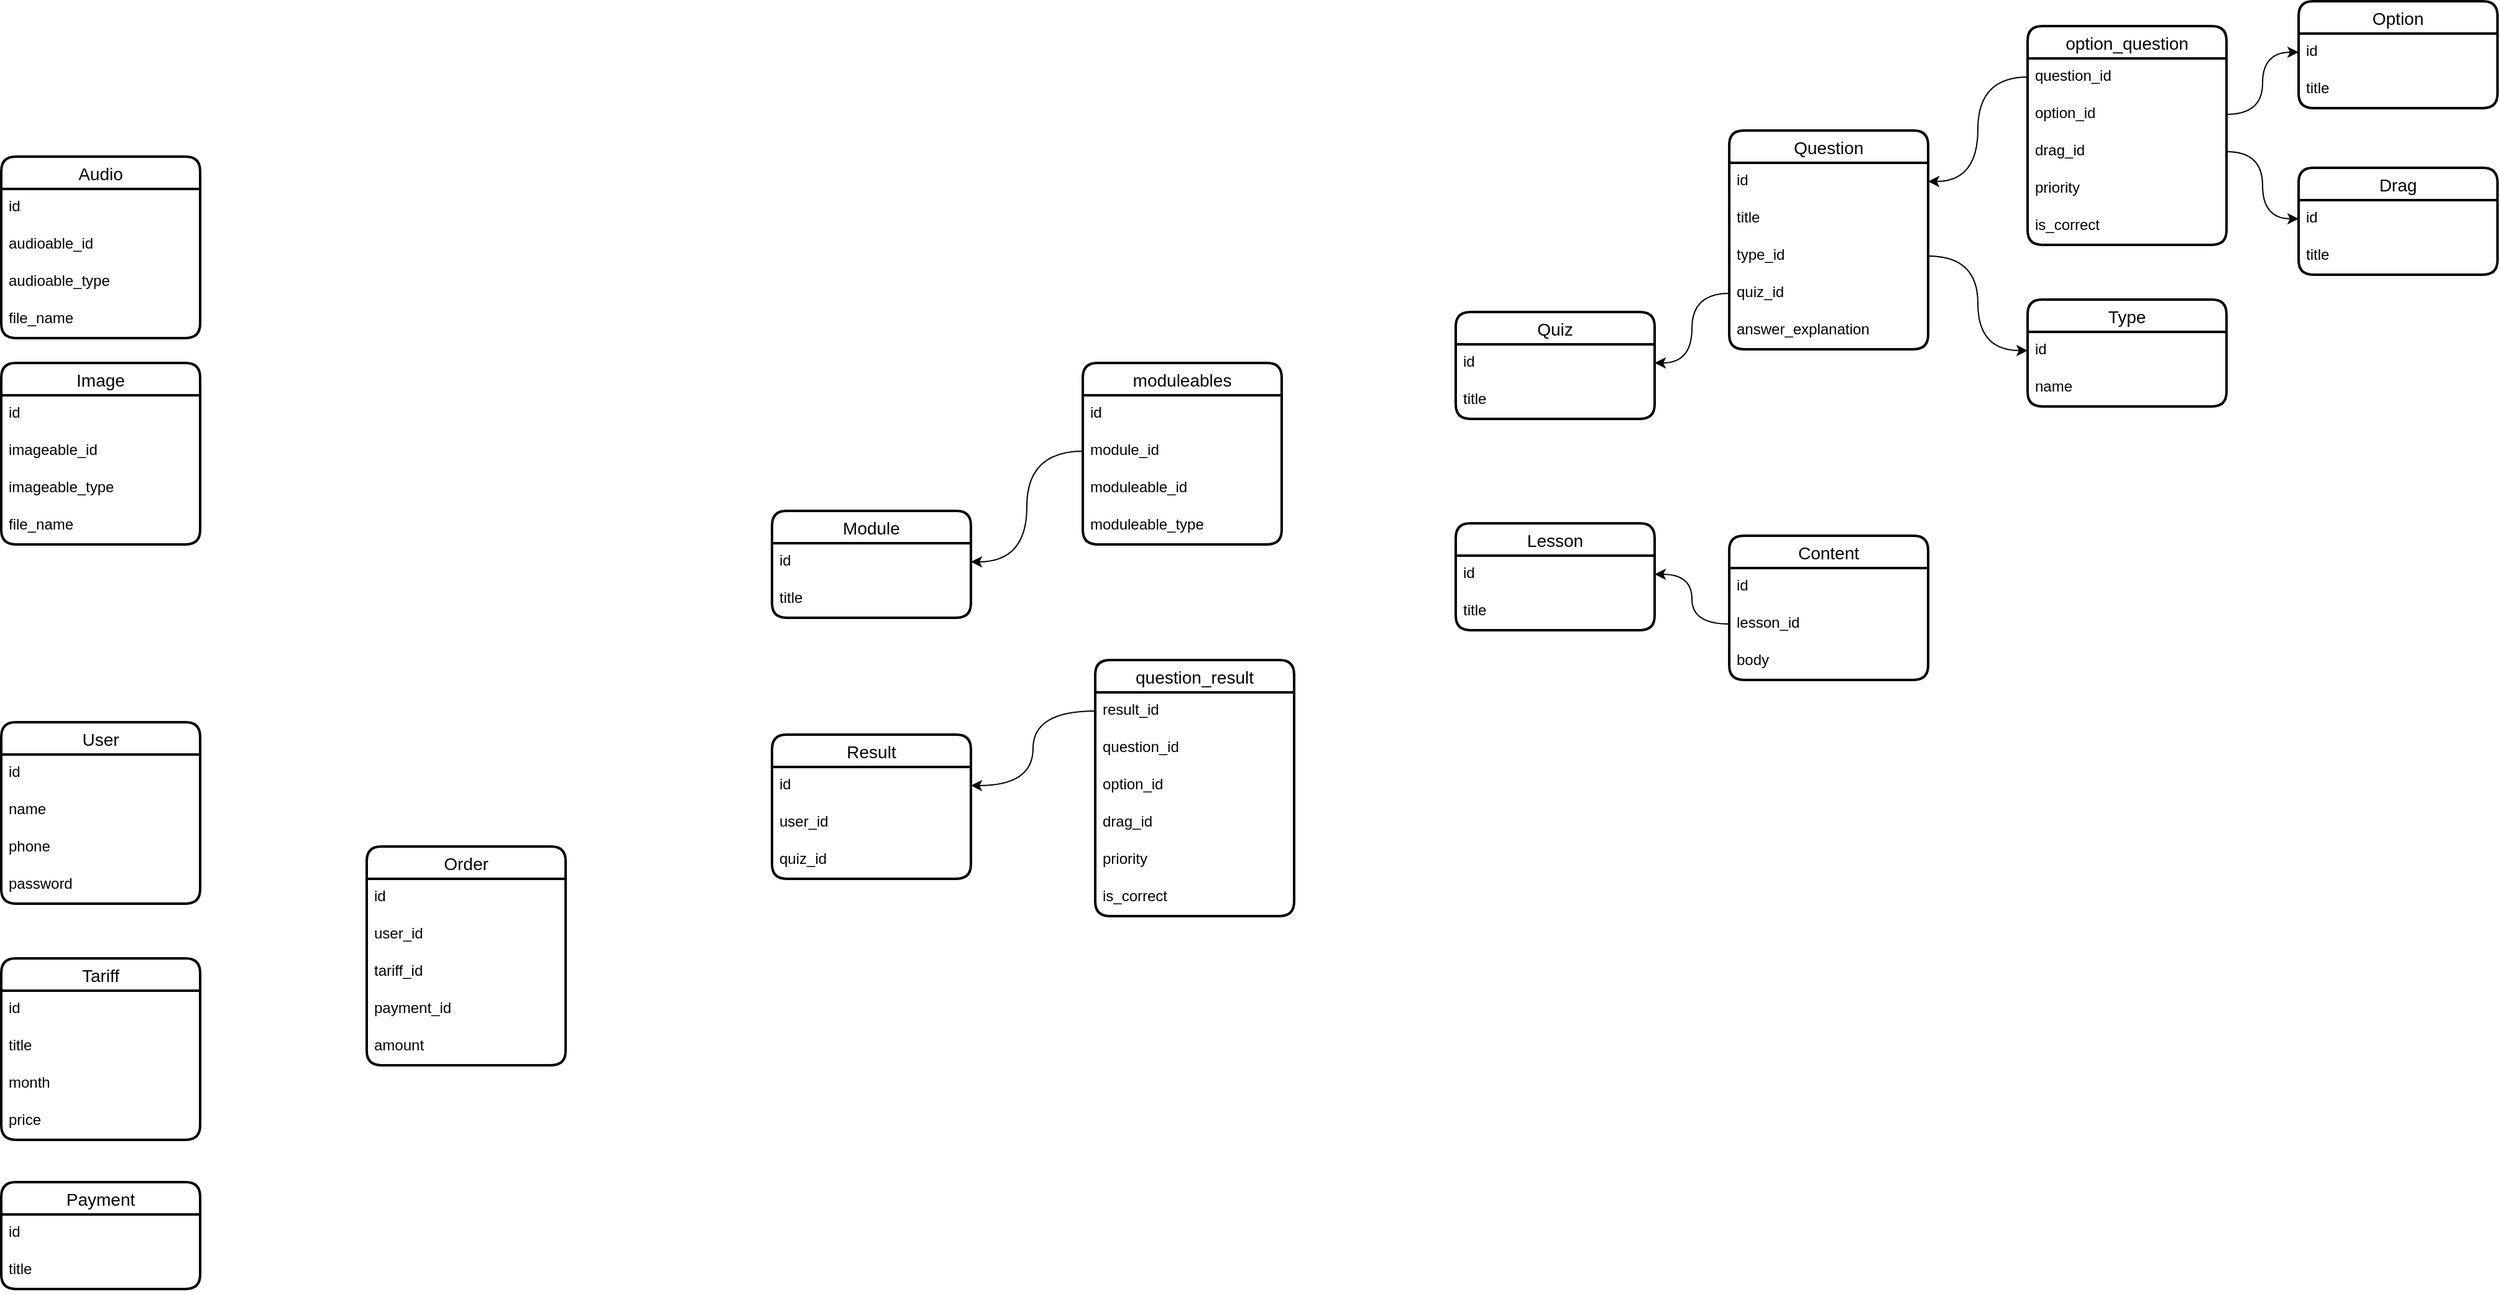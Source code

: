 <mxfile version="22.0.4" type="github">
  <diagram name="Страница — 1" id="l952tXTDJv2I5u81VP_P">
    <mxGraphModel dx="1687" dy="882" grid="1" gridSize="10" guides="1" tooltips="1" connect="1" arrows="1" fold="1" page="1" pageScale="1" pageWidth="827" pageHeight="1169" math="0" shadow="0">
      <root>
        <mxCell id="0" />
        <mxCell id="1" parent="0" />
        <mxCell id="5lU2MvCnA9rc4x8VBAlA-1" value="User" style="swimlane;fontStyle=0;childLayout=stackLayout;horizontal=1;startSize=26;horizontalStack=0;resizeParent=1;resizeParentMax=0;resizeLast=0;collapsible=1;marginBottom=0;align=center;fontSize=14;strokeWidth=2;rounded=1;shadow=0;glass=0;swimlaneLine=1;" parent="1" vertex="1">
          <mxGeometry x="120" y="620" width="160" height="146" as="geometry" />
        </mxCell>
        <mxCell id="5lU2MvCnA9rc4x8VBAlA-2" value="id" style="text;strokeColor=none;fillColor=none;spacingLeft=4;spacingRight=4;overflow=hidden;rotatable=0;points=[[0,0.5],[1,0.5]];portConstraint=eastwest;fontSize=12;whiteSpace=wrap;html=1;" parent="5lU2MvCnA9rc4x8VBAlA-1" vertex="1">
          <mxGeometry y="26" width="160" height="30" as="geometry" />
        </mxCell>
        <mxCell id="5lU2MvCnA9rc4x8VBAlA-3" value="name" style="text;strokeColor=none;fillColor=none;spacingLeft=4;spacingRight=4;overflow=hidden;rotatable=0;points=[[0,0.5],[1,0.5]];portConstraint=eastwest;fontSize=12;whiteSpace=wrap;html=1;" parent="5lU2MvCnA9rc4x8VBAlA-1" vertex="1">
          <mxGeometry y="56" width="160" height="30" as="geometry" />
        </mxCell>
        <mxCell id="5lU2MvCnA9rc4x8VBAlA-4" value="phone" style="text;strokeColor=none;fillColor=none;spacingLeft=4;spacingRight=4;overflow=hidden;rotatable=0;points=[[0,0.5],[1,0.5]];portConstraint=eastwest;fontSize=12;whiteSpace=wrap;html=1;" parent="5lU2MvCnA9rc4x8VBAlA-1" vertex="1">
          <mxGeometry y="86" width="160" height="30" as="geometry" />
        </mxCell>
        <mxCell id="5lU2MvCnA9rc4x8VBAlA-5" value="password" style="text;strokeColor=none;fillColor=none;spacingLeft=4;spacingRight=4;overflow=hidden;rotatable=0;points=[[0,0.5],[1,0.5]];portConstraint=eastwest;fontSize=12;whiteSpace=wrap;html=1;" parent="5lU2MvCnA9rc4x8VBAlA-1" vertex="1">
          <mxGeometry y="116" width="160" height="30" as="geometry" />
        </mxCell>
        <mxCell id="5lU2MvCnA9rc4x8VBAlA-16" value="Question" style="swimlane;fontStyle=0;childLayout=stackLayout;horizontal=1;startSize=26;horizontalStack=0;resizeParent=1;resizeParentMax=0;resizeLast=0;collapsible=1;marginBottom=0;align=center;fontSize=14;strokeWidth=2;rounded=1;shadow=0;glass=0;swimlaneLine=1;" parent="1" vertex="1">
          <mxGeometry x="1510" y="144" width="160" height="176" as="geometry" />
        </mxCell>
        <mxCell id="5lU2MvCnA9rc4x8VBAlA-17" value="id" style="text;strokeColor=none;fillColor=none;spacingLeft=4;spacingRight=4;overflow=hidden;rotatable=0;points=[[0,0.5],[1,0.5]];portConstraint=eastwest;fontSize=12;whiteSpace=wrap;html=1;" parent="5lU2MvCnA9rc4x8VBAlA-16" vertex="1">
          <mxGeometry y="26" width="160" height="30" as="geometry" />
        </mxCell>
        <mxCell id="5lU2MvCnA9rc4x8VBAlA-18" value="title" style="text;strokeColor=none;fillColor=none;spacingLeft=4;spacingRight=4;overflow=hidden;rotatable=0;points=[[0,0.5],[1,0.5]];portConstraint=eastwest;fontSize=12;whiteSpace=wrap;html=1;" parent="5lU2MvCnA9rc4x8VBAlA-16" vertex="1">
          <mxGeometry y="56" width="160" height="30" as="geometry" />
        </mxCell>
        <mxCell id="5lU2MvCnA9rc4x8VBAlA-31" value="type_id" style="text;strokeColor=none;fillColor=none;spacingLeft=4;spacingRight=4;overflow=hidden;rotatable=0;points=[[0,0.5],[1,0.5]];portConstraint=eastwest;fontSize=12;whiteSpace=wrap;html=1;" parent="5lU2MvCnA9rc4x8VBAlA-16" vertex="1">
          <mxGeometry y="86" width="160" height="30" as="geometry" />
        </mxCell>
        <mxCell id="fqlwbIrNDPJbpzX7PKJO-1" value="quiz_id" style="text;strokeColor=none;fillColor=none;spacingLeft=4;spacingRight=4;overflow=hidden;rotatable=0;points=[[0,0.5],[1,0.5]];portConstraint=eastwest;fontSize=12;whiteSpace=wrap;html=1;" parent="5lU2MvCnA9rc4x8VBAlA-16" vertex="1">
          <mxGeometry y="116" width="160" height="30" as="geometry" />
        </mxCell>
        <mxCell id="rMJ0Lwt7X8XauQgZ4FZR-1" value="answer_explanation" style="text;strokeColor=none;fillColor=none;spacingLeft=4;spacingRight=4;overflow=hidden;rotatable=0;points=[[0,0.5],[1,0.5]];portConstraint=eastwest;fontSize=12;whiteSpace=wrap;html=1;" vertex="1" parent="5lU2MvCnA9rc4x8VBAlA-16">
          <mxGeometry y="146" width="160" height="30" as="geometry" />
        </mxCell>
        <mxCell id="5lU2MvCnA9rc4x8VBAlA-22" value="Option" style="swimlane;fontStyle=0;childLayout=stackLayout;horizontal=1;startSize=26;horizontalStack=0;resizeParent=1;resizeParentMax=0;resizeLast=0;collapsible=1;marginBottom=0;align=center;fontSize=14;strokeWidth=2;rounded=1;shadow=0;glass=0;swimlaneLine=1;" parent="1" vertex="1">
          <mxGeometry x="1968" y="40" width="160" height="86" as="geometry" />
        </mxCell>
        <mxCell id="5lU2MvCnA9rc4x8VBAlA-23" value="id" style="text;strokeColor=none;fillColor=none;spacingLeft=4;spacingRight=4;overflow=hidden;rotatable=0;points=[[0,0.5],[1,0.5]];portConstraint=eastwest;fontSize=12;whiteSpace=wrap;html=1;" parent="5lU2MvCnA9rc4x8VBAlA-22" vertex="1">
          <mxGeometry y="26" width="160" height="30" as="geometry" />
        </mxCell>
        <mxCell id="5lU2MvCnA9rc4x8VBAlA-24" value="title" style="text;strokeColor=none;fillColor=none;spacingLeft=4;spacingRight=4;overflow=hidden;rotatable=0;points=[[0,0.5],[1,0.5]];portConstraint=eastwest;fontSize=12;whiteSpace=wrap;html=1;" parent="5lU2MvCnA9rc4x8VBAlA-22" vertex="1">
          <mxGeometry y="56" width="160" height="30" as="geometry" />
        </mxCell>
        <mxCell id="5lU2MvCnA9rc4x8VBAlA-25" value="option_question" style="swimlane;fontStyle=0;childLayout=stackLayout;horizontal=1;startSize=26;horizontalStack=0;resizeParent=1;resizeParentMax=0;resizeLast=0;collapsible=1;marginBottom=0;align=center;fontSize=14;strokeWidth=2;rounded=1;shadow=0;glass=0;swimlaneLine=1;" parent="1" vertex="1">
          <mxGeometry x="1750" y="60" width="160" height="176" as="geometry" />
        </mxCell>
        <mxCell id="5lU2MvCnA9rc4x8VBAlA-26" value="question_id" style="text;strokeColor=none;fillColor=none;spacingLeft=4;spacingRight=4;overflow=hidden;rotatable=0;points=[[0,0.5],[1,0.5]];portConstraint=eastwest;fontSize=12;whiteSpace=wrap;html=1;" parent="5lU2MvCnA9rc4x8VBAlA-25" vertex="1">
          <mxGeometry y="26" width="160" height="30" as="geometry" />
        </mxCell>
        <mxCell id="5lU2MvCnA9rc4x8VBAlA-27" value="option_id" style="text;strokeColor=none;fillColor=none;spacingLeft=4;spacingRight=4;overflow=hidden;rotatable=0;points=[[0,0.5],[1,0.5]];portConstraint=eastwest;fontSize=12;whiteSpace=wrap;html=1;" parent="5lU2MvCnA9rc4x8VBAlA-25" vertex="1">
          <mxGeometry y="56" width="160" height="30" as="geometry" />
        </mxCell>
        <mxCell id="5lU2MvCnA9rc4x8VBAlA-38" value="drag_id" style="text;strokeColor=none;fillColor=none;spacingLeft=4;spacingRight=4;overflow=hidden;rotatable=0;points=[[0,0.5],[1,0.5]];portConstraint=eastwest;fontSize=12;whiteSpace=wrap;html=1;" parent="5lU2MvCnA9rc4x8VBAlA-25" vertex="1">
          <mxGeometry y="86" width="160" height="30" as="geometry" />
        </mxCell>
        <mxCell id="5lU2MvCnA9rc4x8VBAlA-37" value="priority" style="text;strokeColor=none;fillColor=none;spacingLeft=4;spacingRight=4;overflow=hidden;rotatable=0;points=[[0,0.5],[1,0.5]];portConstraint=eastwest;fontSize=12;whiteSpace=wrap;html=1;" parent="5lU2MvCnA9rc4x8VBAlA-25" vertex="1">
          <mxGeometry y="116" width="160" height="30" as="geometry" />
        </mxCell>
        <mxCell id="5lU2MvCnA9rc4x8VBAlA-28" value="is_correct" style="text;strokeColor=none;fillColor=none;spacingLeft=4;spacingRight=4;overflow=hidden;rotatable=0;points=[[0,0.5],[1,0.5]];portConstraint=eastwest;fontSize=12;whiteSpace=wrap;html=1;" parent="5lU2MvCnA9rc4x8VBAlA-25" vertex="1">
          <mxGeometry y="146" width="160" height="30" as="geometry" />
        </mxCell>
        <mxCell id="5lU2MvCnA9rc4x8VBAlA-29" style="edgeStyle=orthogonalEdgeStyle;rounded=0;orthogonalLoop=1;jettySize=auto;html=1;entryX=1;entryY=0.5;entryDx=0;entryDy=0;curved=1;" parent="1" source="5lU2MvCnA9rc4x8VBAlA-26" target="5lU2MvCnA9rc4x8VBAlA-17" edge="1">
          <mxGeometry relative="1" as="geometry" />
        </mxCell>
        <mxCell id="5lU2MvCnA9rc4x8VBAlA-30" style="edgeStyle=orthogonalEdgeStyle;rounded=0;orthogonalLoop=1;jettySize=auto;html=1;entryX=0;entryY=0.5;entryDx=0;entryDy=0;curved=1;" parent="1" source="5lU2MvCnA9rc4x8VBAlA-27" target="5lU2MvCnA9rc4x8VBAlA-23" edge="1">
          <mxGeometry relative="1" as="geometry" />
        </mxCell>
        <mxCell id="5lU2MvCnA9rc4x8VBAlA-32" value="Type" style="swimlane;fontStyle=0;childLayout=stackLayout;horizontal=1;startSize=26;horizontalStack=0;resizeParent=1;resizeParentMax=0;resizeLast=0;collapsible=1;marginBottom=0;align=center;fontSize=14;strokeWidth=2;rounded=1;shadow=0;glass=0;swimlaneLine=1;" parent="1" vertex="1">
          <mxGeometry x="1750" y="280" width="160" height="86" as="geometry" />
        </mxCell>
        <mxCell id="5lU2MvCnA9rc4x8VBAlA-33" value="id" style="text;strokeColor=none;fillColor=none;spacingLeft=4;spacingRight=4;overflow=hidden;rotatable=0;points=[[0,0.5],[1,0.5]];portConstraint=eastwest;fontSize=12;whiteSpace=wrap;html=1;" parent="5lU2MvCnA9rc4x8VBAlA-32" vertex="1">
          <mxGeometry y="26" width="160" height="30" as="geometry" />
        </mxCell>
        <mxCell id="5lU2MvCnA9rc4x8VBAlA-34" value="name" style="text;strokeColor=none;fillColor=none;spacingLeft=4;spacingRight=4;overflow=hidden;rotatable=0;points=[[0,0.5],[1,0.5]];portConstraint=eastwest;fontSize=12;whiteSpace=wrap;html=1;" parent="5lU2MvCnA9rc4x8VBAlA-32" vertex="1">
          <mxGeometry y="56" width="160" height="30" as="geometry" />
        </mxCell>
        <mxCell id="5lU2MvCnA9rc4x8VBAlA-39" value="Quiz" style="swimlane;fontStyle=0;childLayout=stackLayout;horizontal=1;startSize=26;horizontalStack=0;resizeParent=1;resizeParentMax=0;resizeLast=0;collapsible=1;marginBottom=0;align=center;fontSize=14;strokeWidth=2;rounded=1;shadow=0;glass=0;swimlaneLine=1;" parent="1" vertex="1">
          <mxGeometry x="1290" y="290" width="160" height="86" as="geometry" />
        </mxCell>
        <mxCell id="5lU2MvCnA9rc4x8VBAlA-40" value="id" style="text;strokeColor=none;fillColor=none;spacingLeft=4;spacingRight=4;overflow=hidden;rotatable=0;points=[[0,0.5],[1,0.5]];portConstraint=eastwest;fontSize=12;whiteSpace=wrap;html=1;" parent="5lU2MvCnA9rc4x8VBAlA-39" vertex="1">
          <mxGeometry y="26" width="160" height="30" as="geometry" />
        </mxCell>
        <mxCell id="5lU2MvCnA9rc4x8VBAlA-41" value="title" style="text;strokeColor=none;fillColor=none;spacingLeft=4;spacingRight=4;overflow=hidden;rotatable=0;points=[[0,0.5],[1,0.5]];portConstraint=eastwest;fontSize=12;whiteSpace=wrap;html=1;" parent="5lU2MvCnA9rc4x8VBAlA-39" vertex="1">
          <mxGeometry y="56" width="160" height="30" as="geometry" />
        </mxCell>
        <mxCell id="5lU2MvCnA9rc4x8VBAlA-48" value="Drag" style="swimlane;fontStyle=0;childLayout=stackLayout;horizontal=1;startSize=26;horizontalStack=0;resizeParent=1;resizeParentMax=0;resizeLast=0;collapsible=1;marginBottom=0;align=center;fontSize=14;strokeWidth=2;rounded=1;shadow=0;glass=0;swimlaneLine=1;" parent="1" vertex="1">
          <mxGeometry x="1968" y="174" width="160" height="86" as="geometry" />
        </mxCell>
        <mxCell id="5lU2MvCnA9rc4x8VBAlA-49" value="id" style="text;strokeColor=none;fillColor=none;spacingLeft=4;spacingRight=4;overflow=hidden;rotatable=0;points=[[0,0.5],[1,0.5]];portConstraint=eastwest;fontSize=12;whiteSpace=wrap;html=1;" parent="5lU2MvCnA9rc4x8VBAlA-48" vertex="1">
          <mxGeometry y="26" width="160" height="30" as="geometry" />
        </mxCell>
        <mxCell id="5lU2MvCnA9rc4x8VBAlA-50" value="title" style="text;strokeColor=none;fillColor=none;spacingLeft=4;spacingRight=4;overflow=hidden;rotatable=0;points=[[0,0.5],[1,0.5]];portConstraint=eastwest;fontSize=12;whiteSpace=wrap;html=1;" parent="5lU2MvCnA9rc4x8VBAlA-48" vertex="1">
          <mxGeometry y="56" width="160" height="30" as="geometry" />
        </mxCell>
        <mxCell id="5lU2MvCnA9rc4x8VBAlA-52" style="edgeStyle=orthogonalEdgeStyle;rounded=0;orthogonalLoop=1;jettySize=auto;html=1;entryX=0;entryY=0.5;entryDx=0;entryDy=0;curved=1;" parent="1" source="5lU2MvCnA9rc4x8VBAlA-38" target="5lU2MvCnA9rc4x8VBAlA-49" edge="1">
          <mxGeometry relative="1" as="geometry" />
        </mxCell>
        <mxCell id="5lU2MvCnA9rc4x8VBAlA-53" value="Audio" style="swimlane;fontStyle=0;childLayout=stackLayout;horizontal=1;startSize=26;horizontalStack=0;resizeParent=1;resizeParentMax=0;resizeLast=0;collapsible=1;marginBottom=0;align=center;fontSize=14;strokeWidth=2;rounded=1;shadow=0;glass=0;swimlaneLine=1;" parent="1" vertex="1">
          <mxGeometry x="120" y="165" width="160" height="146" as="geometry" />
        </mxCell>
        <mxCell id="5lU2MvCnA9rc4x8VBAlA-54" value="id" style="text;strokeColor=none;fillColor=none;spacingLeft=4;spacingRight=4;overflow=hidden;rotatable=0;points=[[0,0.5],[1,0.5]];portConstraint=eastwest;fontSize=12;whiteSpace=wrap;html=1;" parent="5lU2MvCnA9rc4x8VBAlA-53" vertex="1">
          <mxGeometry y="26" width="160" height="30" as="geometry" />
        </mxCell>
        <mxCell id="5lU2MvCnA9rc4x8VBAlA-55" value="audioable_id" style="text;strokeColor=none;fillColor=none;spacingLeft=4;spacingRight=4;overflow=hidden;rotatable=0;points=[[0,0.5],[1,0.5]];portConstraint=eastwest;fontSize=12;whiteSpace=wrap;html=1;" parent="5lU2MvCnA9rc4x8VBAlA-53" vertex="1">
          <mxGeometry y="56" width="160" height="30" as="geometry" />
        </mxCell>
        <mxCell id="5lU2MvCnA9rc4x8VBAlA-56" value="audioable_type" style="text;strokeColor=none;fillColor=none;spacingLeft=4;spacingRight=4;overflow=hidden;rotatable=0;points=[[0,0.5],[1,0.5]];portConstraint=eastwest;fontSize=12;whiteSpace=wrap;html=1;" parent="5lU2MvCnA9rc4x8VBAlA-53" vertex="1">
          <mxGeometry y="86" width="160" height="30" as="geometry" />
        </mxCell>
        <mxCell id="5lU2MvCnA9rc4x8VBAlA-57" value="file_name" style="text;strokeColor=none;fillColor=none;spacingLeft=4;spacingRight=4;overflow=hidden;rotatable=0;points=[[0,0.5],[1,0.5]];portConstraint=eastwest;fontSize=12;whiteSpace=wrap;html=1;" parent="5lU2MvCnA9rc4x8VBAlA-53" vertex="1">
          <mxGeometry y="116" width="160" height="30" as="geometry" />
        </mxCell>
        <mxCell id="cyeEAOcGzKLk-wOIlBgN-1" value="Image" style="swimlane;fontStyle=0;childLayout=stackLayout;horizontal=1;startSize=26;horizontalStack=0;resizeParent=1;resizeParentMax=0;resizeLast=0;collapsible=1;marginBottom=0;align=center;fontSize=14;strokeWidth=2;rounded=1;shadow=0;glass=0;swimlaneLine=1;" parent="1" vertex="1">
          <mxGeometry x="120" y="331" width="160" height="146" as="geometry" />
        </mxCell>
        <mxCell id="cyeEAOcGzKLk-wOIlBgN-2" value="id" style="text;strokeColor=none;fillColor=none;spacingLeft=4;spacingRight=4;overflow=hidden;rotatable=0;points=[[0,0.5],[1,0.5]];portConstraint=eastwest;fontSize=12;whiteSpace=wrap;html=1;" parent="cyeEAOcGzKLk-wOIlBgN-1" vertex="1">
          <mxGeometry y="26" width="160" height="30" as="geometry" />
        </mxCell>
        <mxCell id="cyeEAOcGzKLk-wOIlBgN-3" value="imageable_id" style="text;strokeColor=none;fillColor=none;spacingLeft=4;spacingRight=4;overflow=hidden;rotatable=0;points=[[0,0.5],[1,0.5]];portConstraint=eastwest;fontSize=12;whiteSpace=wrap;html=1;" parent="cyeEAOcGzKLk-wOIlBgN-1" vertex="1">
          <mxGeometry y="56" width="160" height="30" as="geometry" />
        </mxCell>
        <mxCell id="cyeEAOcGzKLk-wOIlBgN-4" value="imageable_type" style="text;strokeColor=none;fillColor=none;spacingLeft=4;spacingRight=4;overflow=hidden;rotatable=0;points=[[0,0.5],[1,0.5]];portConstraint=eastwest;fontSize=12;whiteSpace=wrap;html=1;" parent="cyeEAOcGzKLk-wOIlBgN-1" vertex="1">
          <mxGeometry y="86" width="160" height="30" as="geometry" />
        </mxCell>
        <mxCell id="cyeEAOcGzKLk-wOIlBgN-5" value="file_name" style="text;strokeColor=none;fillColor=none;spacingLeft=4;spacingRight=4;overflow=hidden;rotatable=0;points=[[0,0.5],[1,0.5]];portConstraint=eastwest;fontSize=12;whiteSpace=wrap;html=1;" parent="cyeEAOcGzKLk-wOIlBgN-1" vertex="1">
          <mxGeometry y="116" width="160" height="30" as="geometry" />
        </mxCell>
        <mxCell id="cyeEAOcGzKLk-wOIlBgN-6" value="Module" style="swimlane;fontStyle=0;childLayout=stackLayout;horizontal=1;startSize=26;horizontalStack=0;resizeParent=1;resizeParentMax=0;resizeLast=0;collapsible=1;marginBottom=0;align=center;fontSize=14;strokeWidth=2;rounded=1;shadow=0;glass=0;swimlaneLine=1;" parent="1" vertex="1">
          <mxGeometry x="740" y="450" width="160" height="86" as="geometry" />
        </mxCell>
        <mxCell id="cyeEAOcGzKLk-wOIlBgN-7" value="id" style="text;strokeColor=none;fillColor=none;spacingLeft=4;spacingRight=4;overflow=hidden;rotatable=0;points=[[0,0.5],[1,0.5]];portConstraint=eastwest;fontSize=12;whiteSpace=wrap;html=1;" parent="cyeEAOcGzKLk-wOIlBgN-6" vertex="1">
          <mxGeometry y="26" width="160" height="30" as="geometry" />
        </mxCell>
        <mxCell id="cyeEAOcGzKLk-wOIlBgN-8" value="title" style="text;strokeColor=none;fillColor=none;spacingLeft=4;spacingRight=4;overflow=hidden;rotatable=0;points=[[0,0.5],[1,0.5]];portConstraint=eastwest;fontSize=12;whiteSpace=wrap;html=1;" parent="cyeEAOcGzKLk-wOIlBgN-6" vertex="1">
          <mxGeometry y="56" width="160" height="30" as="geometry" />
        </mxCell>
        <mxCell id="cyeEAOcGzKLk-wOIlBgN-17" value="Lesson" style="swimlane;fontStyle=0;childLayout=stackLayout;horizontal=1;startSize=26;horizontalStack=0;resizeParent=1;resizeParentMax=0;resizeLast=0;collapsible=1;marginBottom=0;align=center;fontSize=14;strokeWidth=2;rounded=1;shadow=0;glass=0;swimlaneLine=1;" parent="1" vertex="1">
          <mxGeometry x="1290" y="460" width="160" height="86" as="geometry" />
        </mxCell>
        <mxCell id="cyeEAOcGzKLk-wOIlBgN-18" value="id" style="text;strokeColor=none;fillColor=none;spacingLeft=4;spacingRight=4;overflow=hidden;rotatable=0;points=[[0,0.5],[1,0.5]];portConstraint=eastwest;fontSize=12;whiteSpace=wrap;html=1;" parent="cyeEAOcGzKLk-wOIlBgN-17" vertex="1">
          <mxGeometry y="26" width="160" height="30" as="geometry" />
        </mxCell>
        <mxCell id="cyeEAOcGzKLk-wOIlBgN-20" value="title" style="text;strokeColor=none;fillColor=none;spacingLeft=4;spacingRight=4;overflow=hidden;rotatable=0;points=[[0,0.5],[1,0.5]];portConstraint=eastwest;fontSize=12;whiteSpace=wrap;html=1;" parent="cyeEAOcGzKLk-wOIlBgN-17" vertex="1">
          <mxGeometry y="56" width="160" height="30" as="geometry" />
        </mxCell>
        <mxCell id="cyeEAOcGzKLk-wOIlBgN-22" value="moduleables" style="swimlane;fontStyle=0;childLayout=stackLayout;horizontal=1;startSize=26;horizontalStack=0;resizeParent=1;resizeParentMax=0;resizeLast=0;collapsible=1;marginBottom=0;align=center;fontSize=14;strokeWidth=2;rounded=1;shadow=0;glass=0;swimlaneLine=1;" parent="1" vertex="1">
          <mxGeometry x="990" y="331" width="160" height="146" as="geometry" />
        </mxCell>
        <mxCell id="cyeEAOcGzKLk-wOIlBgN-23" value="id" style="text;strokeColor=none;fillColor=none;spacingLeft=4;spacingRight=4;overflow=hidden;rotatable=0;points=[[0,0.5],[1,0.5]];portConstraint=eastwest;fontSize=12;whiteSpace=wrap;html=1;" parent="cyeEAOcGzKLk-wOIlBgN-22" vertex="1">
          <mxGeometry y="26" width="160" height="30" as="geometry" />
        </mxCell>
        <mxCell id="cyeEAOcGzKLk-wOIlBgN-24" value="module_id" style="text;strokeColor=none;fillColor=none;spacingLeft=4;spacingRight=4;overflow=hidden;rotatable=0;points=[[0,0.5],[1,0.5]];portConstraint=eastwest;fontSize=12;whiteSpace=wrap;html=1;" parent="cyeEAOcGzKLk-wOIlBgN-22" vertex="1">
          <mxGeometry y="56" width="160" height="30" as="geometry" />
        </mxCell>
        <mxCell id="cyeEAOcGzKLk-wOIlBgN-25" value="moduleable_id" style="text;strokeColor=none;fillColor=none;spacingLeft=4;spacingRight=4;overflow=hidden;rotatable=0;points=[[0,0.5],[1,0.5]];portConstraint=eastwest;fontSize=12;whiteSpace=wrap;html=1;" parent="cyeEAOcGzKLk-wOIlBgN-22" vertex="1">
          <mxGeometry y="86" width="160" height="30" as="geometry" />
        </mxCell>
        <mxCell id="cyeEAOcGzKLk-wOIlBgN-26" value="moduleable_type" style="text;strokeColor=none;fillColor=none;spacingLeft=4;spacingRight=4;overflow=hidden;rotatable=0;points=[[0,0.5],[1,0.5]];portConstraint=eastwest;fontSize=12;whiteSpace=wrap;html=1;" parent="cyeEAOcGzKLk-wOIlBgN-22" vertex="1">
          <mxGeometry y="116" width="160" height="30" as="geometry" />
        </mxCell>
        <mxCell id="cyeEAOcGzKLk-wOIlBgN-27" style="edgeStyle=orthogonalEdgeStyle;rounded=0;orthogonalLoop=1;jettySize=auto;html=1;entryX=1;entryY=0.5;entryDx=0;entryDy=0;curved=1;" parent="1" source="cyeEAOcGzKLk-wOIlBgN-24" target="cyeEAOcGzKLk-wOIlBgN-7" edge="1">
          <mxGeometry relative="1" as="geometry" />
        </mxCell>
        <mxCell id="cyeEAOcGzKLk-wOIlBgN-28" value="Content" style="swimlane;fontStyle=0;childLayout=stackLayout;horizontal=1;startSize=26;horizontalStack=0;resizeParent=1;resizeParentMax=0;resizeLast=0;collapsible=1;marginBottom=0;align=center;fontSize=14;strokeWidth=2;rounded=1;shadow=0;glass=0;swimlaneLine=1;" parent="1" vertex="1">
          <mxGeometry x="1510" y="470" width="160" height="116" as="geometry" />
        </mxCell>
        <mxCell id="cyeEAOcGzKLk-wOIlBgN-29" value="id" style="text;strokeColor=none;fillColor=none;spacingLeft=4;spacingRight=4;overflow=hidden;rotatable=0;points=[[0,0.5],[1,0.5]];portConstraint=eastwest;fontSize=12;whiteSpace=wrap;html=1;" parent="cyeEAOcGzKLk-wOIlBgN-28" vertex="1">
          <mxGeometry y="26" width="160" height="30" as="geometry" />
        </mxCell>
        <mxCell id="cyeEAOcGzKLk-wOIlBgN-30" value="lesson_id" style="text;strokeColor=none;fillColor=none;spacingLeft=4;spacingRight=4;overflow=hidden;rotatable=0;points=[[0,0.5],[1,0.5]];portConstraint=eastwest;fontSize=12;whiteSpace=wrap;html=1;" parent="cyeEAOcGzKLk-wOIlBgN-28" vertex="1">
          <mxGeometry y="56" width="160" height="30" as="geometry" />
        </mxCell>
        <mxCell id="fqlwbIrNDPJbpzX7PKJO-4" value="body" style="text;strokeColor=none;fillColor=none;spacingLeft=4;spacingRight=4;overflow=hidden;rotatable=0;points=[[0,0.5],[1,0.5]];portConstraint=eastwest;fontSize=12;whiteSpace=wrap;html=1;" parent="cyeEAOcGzKLk-wOIlBgN-28" vertex="1">
          <mxGeometry y="86" width="160" height="30" as="geometry" />
        </mxCell>
        <mxCell id="cyeEAOcGzKLk-wOIlBgN-31" style="edgeStyle=orthogonalEdgeStyle;rounded=0;orthogonalLoop=1;jettySize=auto;html=1;entryX=1;entryY=0.5;entryDx=0;entryDy=0;curved=1;" parent="1" source="cyeEAOcGzKLk-wOIlBgN-30" target="cyeEAOcGzKLk-wOIlBgN-18" edge="1">
          <mxGeometry relative="1" as="geometry" />
        </mxCell>
        <mxCell id="cyeEAOcGzKLk-wOIlBgN-32" value="Result" style="swimlane;fontStyle=0;childLayout=stackLayout;horizontal=1;startSize=26;horizontalStack=0;resizeParent=1;resizeParentMax=0;resizeLast=0;collapsible=1;marginBottom=0;align=center;fontSize=14;strokeWidth=2;rounded=1;shadow=0;glass=0;swimlaneLine=1;" parent="1" vertex="1">
          <mxGeometry x="740" y="630" width="160" height="116" as="geometry" />
        </mxCell>
        <mxCell id="cyeEAOcGzKLk-wOIlBgN-33" value="id" style="text;strokeColor=none;fillColor=none;spacingLeft=4;spacingRight=4;overflow=hidden;rotatable=0;points=[[0,0.5],[1,0.5]];portConstraint=eastwest;fontSize=12;whiteSpace=wrap;html=1;" parent="cyeEAOcGzKLk-wOIlBgN-32" vertex="1">
          <mxGeometry y="26" width="160" height="30" as="geometry" />
        </mxCell>
        <mxCell id="cyeEAOcGzKLk-wOIlBgN-34" value="user_id" style="text;strokeColor=none;fillColor=none;spacingLeft=4;spacingRight=4;overflow=hidden;rotatable=0;points=[[0,0.5],[1,0.5]];portConstraint=eastwest;fontSize=12;whiteSpace=wrap;html=1;" parent="cyeEAOcGzKLk-wOIlBgN-32" vertex="1">
          <mxGeometry y="56" width="160" height="30" as="geometry" />
        </mxCell>
        <mxCell id="cyeEAOcGzKLk-wOIlBgN-35" value="quiz_id" style="text;strokeColor=none;fillColor=none;spacingLeft=4;spacingRight=4;overflow=hidden;rotatable=0;points=[[0,0.5],[1,0.5]];portConstraint=eastwest;fontSize=12;whiteSpace=wrap;html=1;" parent="cyeEAOcGzKLk-wOIlBgN-32" vertex="1">
          <mxGeometry y="86" width="160" height="30" as="geometry" />
        </mxCell>
        <mxCell id="cyeEAOcGzKLk-wOIlBgN-38" value="question_result" style="swimlane;fontStyle=0;childLayout=stackLayout;horizontal=1;startSize=26;horizontalStack=0;resizeParent=1;resizeParentMax=0;resizeLast=0;collapsible=1;marginBottom=0;align=center;fontSize=14;strokeWidth=2;rounded=1;shadow=0;glass=0;swimlaneLine=1;" parent="1" vertex="1">
          <mxGeometry x="1000" y="570" width="160" height="206" as="geometry" />
        </mxCell>
        <mxCell id="cyeEAOcGzKLk-wOIlBgN-40" value="result_id" style="text;strokeColor=none;fillColor=none;spacingLeft=4;spacingRight=4;overflow=hidden;rotatable=0;points=[[0,0.5],[1,0.5]];portConstraint=eastwest;fontSize=12;whiteSpace=wrap;html=1;" parent="cyeEAOcGzKLk-wOIlBgN-38" vertex="1">
          <mxGeometry y="26" width="160" height="30" as="geometry" />
        </mxCell>
        <mxCell id="cyeEAOcGzKLk-wOIlBgN-39" value="question_id" style="text;strokeColor=none;fillColor=none;spacingLeft=4;spacingRight=4;overflow=hidden;rotatable=0;points=[[0,0.5],[1,0.5]];portConstraint=eastwest;fontSize=12;whiteSpace=wrap;html=1;" parent="cyeEAOcGzKLk-wOIlBgN-38" vertex="1">
          <mxGeometry y="56" width="160" height="30" as="geometry" />
        </mxCell>
        <mxCell id="cyeEAOcGzKLk-wOIlBgN-42" value="option_id" style="text;strokeColor=none;fillColor=none;spacingLeft=4;spacingRight=4;overflow=hidden;rotatable=0;points=[[0,0.5],[1,0.5]];portConstraint=eastwest;fontSize=12;whiteSpace=wrap;html=1;" parent="cyeEAOcGzKLk-wOIlBgN-38" vertex="1">
          <mxGeometry y="86" width="160" height="30" as="geometry" />
        </mxCell>
        <mxCell id="cyeEAOcGzKLk-wOIlBgN-43" value="drag_id" style="text;strokeColor=none;fillColor=none;spacingLeft=4;spacingRight=4;overflow=hidden;rotatable=0;points=[[0,0.5],[1,0.5]];portConstraint=eastwest;fontSize=12;whiteSpace=wrap;html=1;" parent="cyeEAOcGzKLk-wOIlBgN-38" vertex="1">
          <mxGeometry y="116" width="160" height="30" as="geometry" />
        </mxCell>
        <mxCell id="cyeEAOcGzKLk-wOIlBgN-44" value="priority" style="text;strokeColor=none;fillColor=none;spacingLeft=4;spacingRight=4;overflow=hidden;rotatable=0;points=[[0,0.5],[1,0.5]];portConstraint=eastwest;fontSize=12;whiteSpace=wrap;html=1;" parent="cyeEAOcGzKLk-wOIlBgN-38" vertex="1">
          <mxGeometry y="146" width="160" height="30" as="geometry" />
        </mxCell>
        <mxCell id="cyeEAOcGzKLk-wOIlBgN-45" value="is_correct" style="text;strokeColor=none;fillColor=none;spacingLeft=4;spacingRight=4;overflow=hidden;rotatable=0;points=[[0,0.5],[1,0.5]];portConstraint=eastwest;fontSize=12;whiteSpace=wrap;html=1;" parent="cyeEAOcGzKLk-wOIlBgN-38" vertex="1">
          <mxGeometry y="176" width="160" height="30" as="geometry" />
        </mxCell>
        <mxCell id="cyeEAOcGzKLk-wOIlBgN-41" style="edgeStyle=orthogonalEdgeStyle;rounded=0;orthogonalLoop=1;jettySize=auto;html=1;entryX=1;entryY=0.5;entryDx=0;entryDy=0;curved=1;" parent="1" source="cyeEAOcGzKLk-wOIlBgN-40" target="cyeEAOcGzKLk-wOIlBgN-33" edge="1">
          <mxGeometry relative="1" as="geometry" />
        </mxCell>
        <mxCell id="cyeEAOcGzKLk-wOIlBgN-50" value="Tariff" style="swimlane;fontStyle=0;childLayout=stackLayout;horizontal=1;startSize=26;horizontalStack=0;resizeParent=1;resizeParentMax=0;resizeLast=0;collapsible=1;marginBottom=0;align=center;fontSize=14;strokeWidth=2;rounded=1;shadow=0;glass=0;swimlaneLine=1;" parent="1" vertex="1">
          <mxGeometry x="120" y="810" width="160" height="146" as="geometry" />
        </mxCell>
        <mxCell id="cyeEAOcGzKLk-wOIlBgN-51" value="id" style="text;strokeColor=none;fillColor=none;spacingLeft=4;spacingRight=4;overflow=hidden;rotatable=0;points=[[0,0.5],[1,0.5]];portConstraint=eastwest;fontSize=12;whiteSpace=wrap;html=1;" parent="cyeEAOcGzKLk-wOIlBgN-50" vertex="1">
          <mxGeometry y="26" width="160" height="30" as="geometry" />
        </mxCell>
        <mxCell id="cyeEAOcGzKLk-wOIlBgN-52" value="title" style="text;strokeColor=none;fillColor=none;spacingLeft=4;spacingRight=4;overflow=hidden;rotatable=0;points=[[0,0.5],[1,0.5]];portConstraint=eastwest;fontSize=12;whiteSpace=wrap;html=1;" parent="cyeEAOcGzKLk-wOIlBgN-50" vertex="1">
          <mxGeometry y="56" width="160" height="30" as="geometry" />
        </mxCell>
        <mxCell id="cyeEAOcGzKLk-wOIlBgN-56" value="month" style="text;strokeColor=none;fillColor=none;spacingLeft=4;spacingRight=4;overflow=hidden;rotatable=0;points=[[0,0.5],[1,0.5]];portConstraint=eastwest;fontSize=12;whiteSpace=wrap;html=1;" parent="cyeEAOcGzKLk-wOIlBgN-50" vertex="1">
          <mxGeometry y="86" width="160" height="30" as="geometry" />
        </mxCell>
        <mxCell id="cyeEAOcGzKLk-wOIlBgN-54" value="price" style="text;strokeColor=none;fillColor=none;spacingLeft=4;spacingRight=4;overflow=hidden;rotatable=0;points=[[0,0.5],[1,0.5]];portConstraint=eastwest;fontSize=12;whiteSpace=wrap;html=1;" parent="cyeEAOcGzKLk-wOIlBgN-50" vertex="1">
          <mxGeometry y="116" width="160" height="30" as="geometry" />
        </mxCell>
        <mxCell id="cyeEAOcGzKLk-wOIlBgN-57" value="Order" style="swimlane;fontStyle=0;childLayout=stackLayout;horizontal=1;startSize=26;horizontalStack=0;resizeParent=1;resizeParentMax=0;resizeLast=0;collapsible=1;marginBottom=0;align=center;fontSize=14;strokeWidth=2;rounded=1;shadow=0;glass=0;swimlaneLine=1;" parent="1" vertex="1">
          <mxGeometry x="414" y="720" width="160" height="176" as="geometry" />
        </mxCell>
        <mxCell id="cyeEAOcGzKLk-wOIlBgN-58" value="id" style="text;strokeColor=none;fillColor=none;spacingLeft=4;spacingRight=4;overflow=hidden;rotatable=0;points=[[0,0.5],[1,0.5]];portConstraint=eastwest;fontSize=12;whiteSpace=wrap;html=1;" parent="cyeEAOcGzKLk-wOIlBgN-57" vertex="1">
          <mxGeometry y="26" width="160" height="30" as="geometry" />
        </mxCell>
        <mxCell id="cyeEAOcGzKLk-wOIlBgN-59" value="user_id" style="text;strokeColor=none;fillColor=none;spacingLeft=4;spacingRight=4;overflow=hidden;rotatable=0;points=[[0,0.5],[1,0.5]];portConstraint=eastwest;fontSize=12;whiteSpace=wrap;html=1;" parent="cyeEAOcGzKLk-wOIlBgN-57" vertex="1">
          <mxGeometry y="56" width="160" height="30" as="geometry" />
        </mxCell>
        <mxCell id="cyeEAOcGzKLk-wOIlBgN-60" value="tariff_id" style="text;strokeColor=none;fillColor=none;spacingLeft=4;spacingRight=4;overflow=hidden;rotatable=0;points=[[0,0.5],[1,0.5]];portConstraint=eastwest;fontSize=12;whiteSpace=wrap;html=1;" parent="cyeEAOcGzKLk-wOIlBgN-57" vertex="1">
          <mxGeometry y="86" width="160" height="30" as="geometry" />
        </mxCell>
        <mxCell id="cyeEAOcGzKLk-wOIlBgN-72" value="payment_id" style="text;strokeColor=none;fillColor=none;spacingLeft=4;spacingRight=4;overflow=hidden;rotatable=0;points=[[0,0.5],[1,0.5]];portConstraint=eastwest;fontSize=12;whiteSpace=wrap;html=1;" parent="cyeEAOcGzKLk-wOIlBgN-57" vertex="1">
          <mxGeometry y="116" width="160" height="30" as="geometry" />
        </mxCell>
        <mxCell id="cyeEAOcGzKLk-wOIlBgN-61" value="amount" style="text;strokeColor=none;fillColor=none;spacingLeft=4;spacingRight=4;overflow=hidden;rotatable=0;points=[[0,0.5],[1,0.5]];portConstraint=eastwest;fontSize=12;whiteSpace=wrap;html=1;" parent="cyeEAOcGzKLk-wOIlBgN-57" vertex="1">
          <mxGeometry y="146" width="160" height="30" as="geometry" />
        </mxCell>
        <mxCell id="cyeEAOcGzKLk-wOIlBgN-67" value="Payment" style="swimlane;fontStyle=0;childLayout=stackLayout;horizontal=1;startSize=26;horizontalStack=0;resizeParent=1;resizeParentMax=0;resizeLast=0;collapsible=1;marginBottom=0;align=center;fontSize=14;strokeWidth=2;rounded=1;shadow=0;glass=0;swimlaneLine=1;" parent="1" vertex="1">
          <mxGeometry x="120" y="990" width="160" height="86" as="geometry" />
        </mxCell>
        <mxCell id="cyeEAOcGzKLk-wOIlBgN-68" value="id" style="text;strokeColor=none;fillColor=none;spacingLeft=4;spacingRight=4;overflow=hidden;rotatable=0;points=[[0,0.5],[1,0.5]];portConstraint=eastwest;fontSize=12;whiteSpace=wrap;html=1;" parent="cyeEAOcGzKLk-wOIlBgN-67" vertex="1">
          <mxGeometry y="26" width="160" height="30" as="geometry" />
        </mxCell>
        <mxCell id="cyeEAOcGzKLk-wOIlBgN-69" value="title" style="text;strokeColor=none;fillColor=none;spacingLeft=4;spacingRight=4;overflow=hidden;rotatable=0;points=[[0,0.5],[1,0.5]];portConstraint=eastwest;fontSize=12;whiteSpace=wrap;html=1;" parent="cyeEAOcGzKLk-wOIlBgN-67" vertex="1">
          <mxGeometry y="56" width="160" height="30" as="geometry" />
        </mxCell>
        <mxCell id="fqlwbIrNDPJbpzX7PKJO-2" style="edgeStyle=orthogonalEdgeStyle;rounded=0;orthogonalLoop=1;jettySize=auto;html=1;entryX=1;entryY=0.5;entryDx=0;entryDy=0;curved=1;" parent="1" source="fqlwbIrNDPJbpzX7PKJO-1" target="5lU2MvCnA9rc4x8VBAlA-40" edge="1">
          <mxGeometry relative="1" as="geometry" />
        </mxCell>
        <mxCell id="fqlwbIrNDPJbpzX7PKJO-3" style="edgeStyle=orthogonalEdgeStyle;rounded=0;orthogonalLoop=1;jettySize=auto;html=1;entryX=0;entryY=0.5;entryDx=0;entryDy=0;curved=1;" parent="1" source="5lU2MvCnA9rc4x8VBAlA-31" target="5lU2MvCnA9rc4x8VBAlA-33" edge="1">
          <mxGeometry relative="1" as="geometry" />
        </mxCell>
      </root>
    </mxGraphModel>
  </diagram>
</mxfile>
